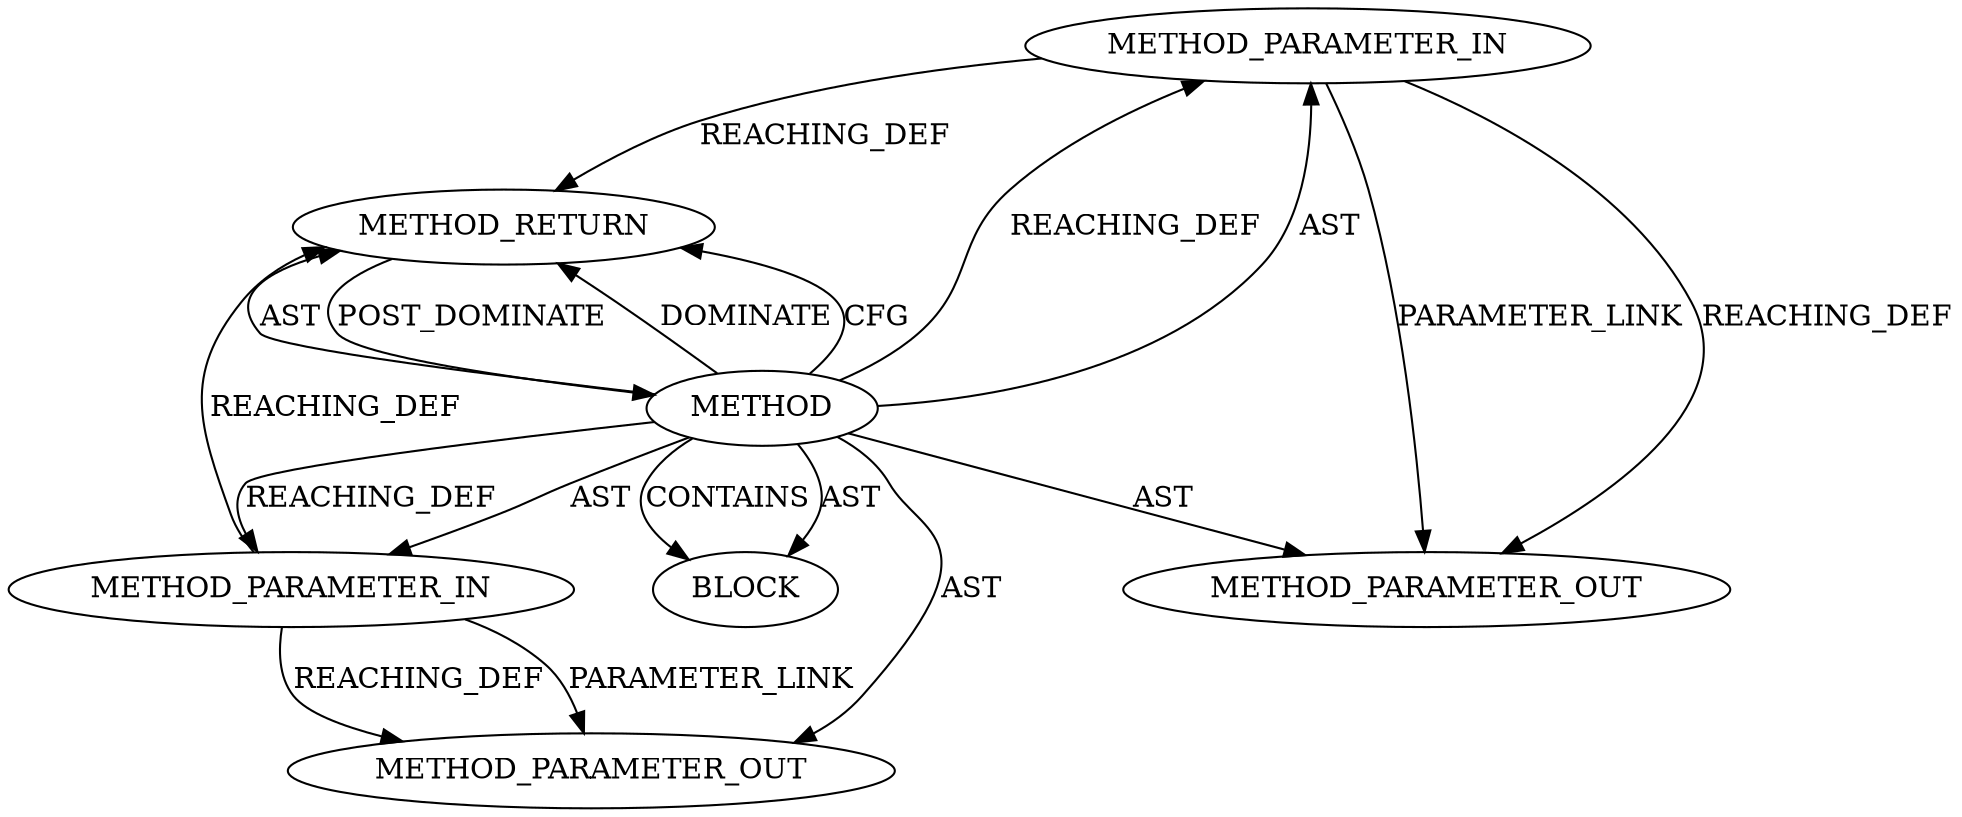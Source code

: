 digraph {
  12573 [label=METHOD_PARAMETER_IN ORDER=2 CODE="p2" IS_VARIADIC=false TYPE_FULL_NAME="ANY" EVALUATION_STRATEGY="BY_VALUE" INDEX=2 NAME="p2"]
  12575 [label=METHOD_RETURN ORDER=2 CODE="RET" TYPE_FULL_NAME="ANY" EVALUATION_STRATEGY="BY_VALUE"]
  12574 [label=BLOCK ORDER=1 ARGUMENT_INDEX=1 CODE="<empty>" TYPE_FULL_NAME="ANY"]
  13477 [label=METHOD_PARAMETER_OUT ORDER=1 CODE="p1" IS_VARIADIC=false TYPE_FULL_NAME="ANY" EVALUATION_STRATEGY="BY_VALUE" INDEX=1 NAME="p1"]
  13478 [label=METHOD_PARAMETER_OUT ORDER=2 CODE="p2" IS_VARIADIC=false TYPE_FULL_NAME="ANY" EVALUATION_STRATEGY="BY_VALUE" INDEX=2 NAME="p2"]
  12571 [label=METHOD AST_PARENT_TYPE="NAMESPACE_BLOCK" AST_PARENT_FULL_NAME="<global>" ORDER=0 CODE="<empty>" FULL_NAME="ceph_encode_entity_addr" IS_EXTERNAL=true FILENAME="<empty>" SIGNATURE="" NAME="ceph_encode_entity_addr"]
  12572 [label=METHOD_PARAMETER_IN ORDER=1 CODE="p1" IS_VARIADIC=false TYPE_FULL_NAME="ANY" EVALUATION_STRATEGY="BY_VALUE" INDEX=1 NAME="p1"]
  12571 -> 12574 [label=AST ]
  12571 -> 12572 [label=REACHING_DEF VARIABLE=""]
  12571 -> 12575 [label=DOMINATE ]
  12575 -> 12571 [label=POST_DOMINATE ]
  12571 -> 12573 [label=REACHING_DEF VARIABLE=""]
  12571 -> 12574 [label=CONTAINS ]
  12572 -> 13477 [label=REACHING_DEF VARIABLE="p1"]
  12573 -> 12575 [label=REACHING_DEF VARIABLE="p2"]
  12571 -> 13477 [label=AST ]
  12572 -> 12575 [label=REACHING_DEF VARIABLE="p1"]
  12571 -> 13478 [label=AST ]
  12573 -> 13478 [label=PARAMETER_LINK ]
  12571 -> 12575 [label=CFG ]
  12573 -> 13478 [label=REACHING_DEF VARIABLE="p2"]
  12572 -> 13477 [label=PARAMETER_LINK ]
  12571 -> 12573 [label=AST ]
  12571 -> 12572 [label=AST ]
  12571 -> 12575 [label=AST ]
}
